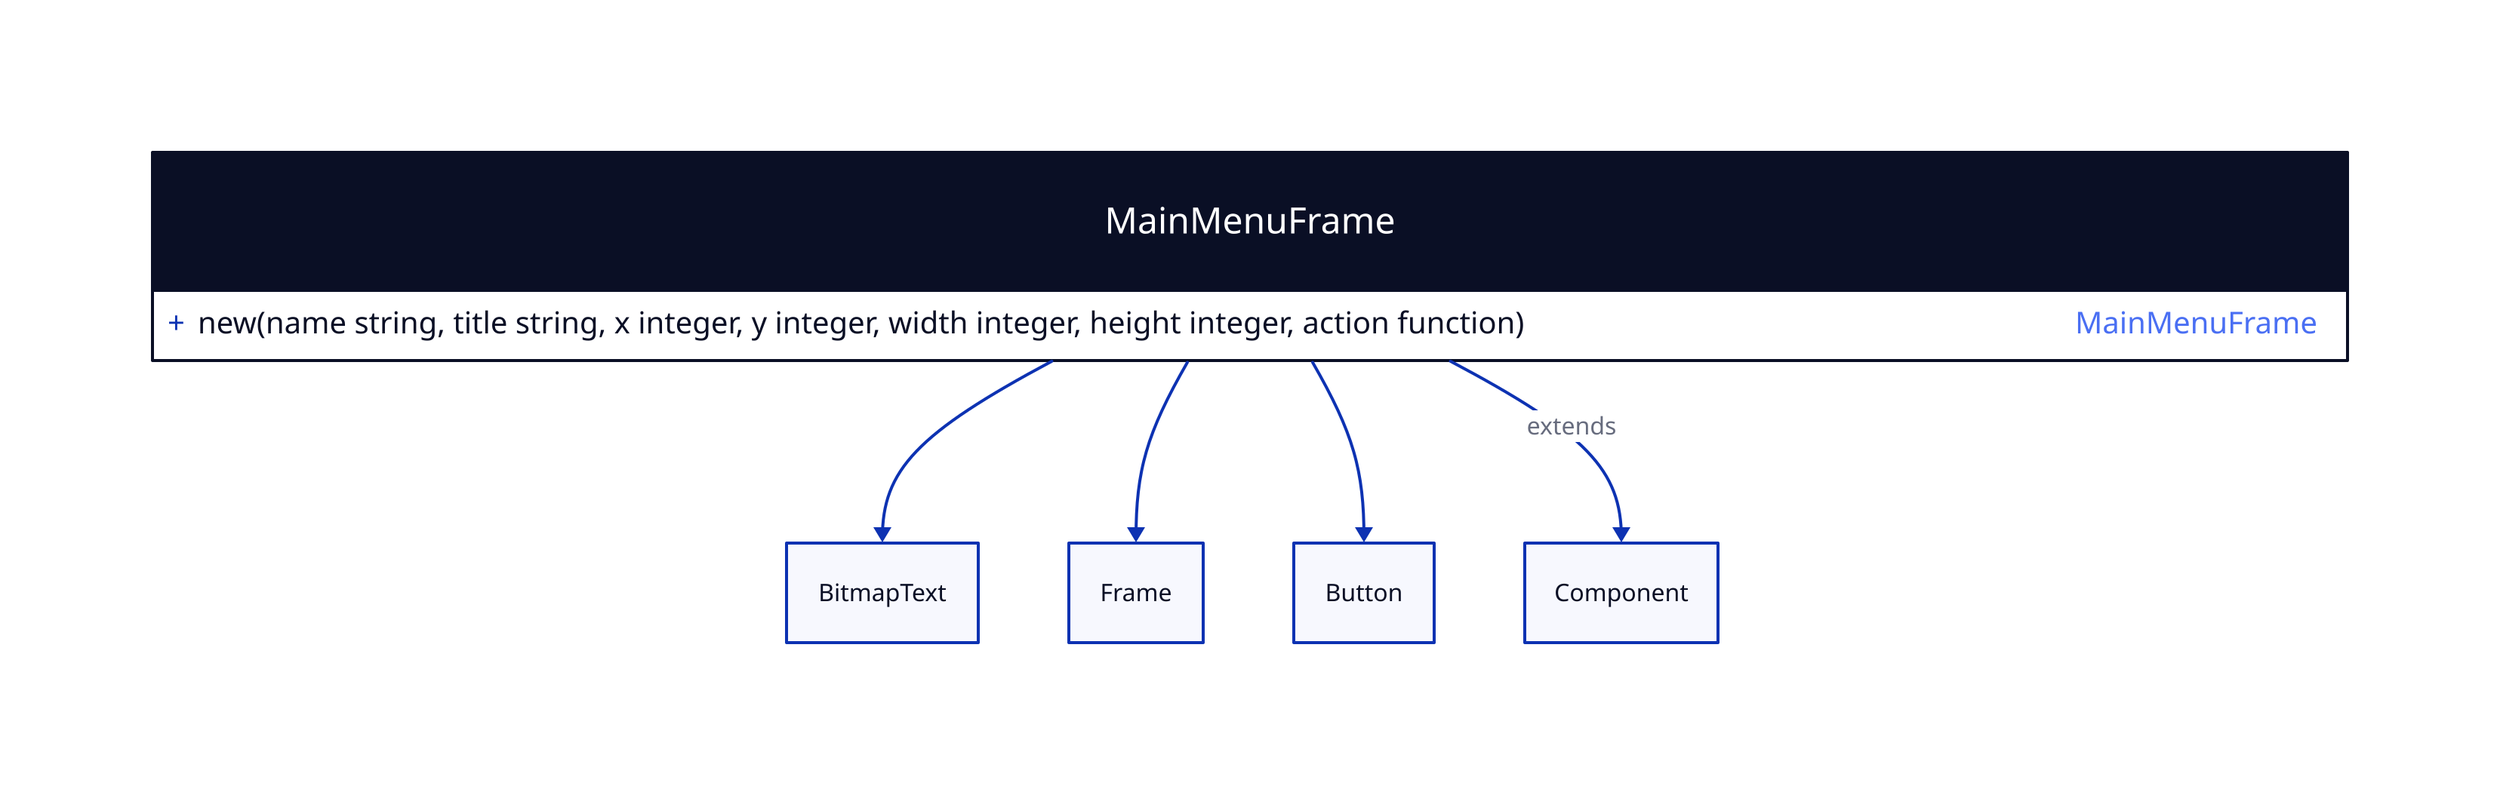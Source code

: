 MainMenuFrame: {
  shape: class

  +new(name string, title string, x integer, y integer, width integer, height integer, action function): MainMenuFrame
}
MainMenuFrame -> BitmapText
MainMenuFrame -> Frame
MainMenuFrame -> Button
MainMenuFrame -> Component: extends
